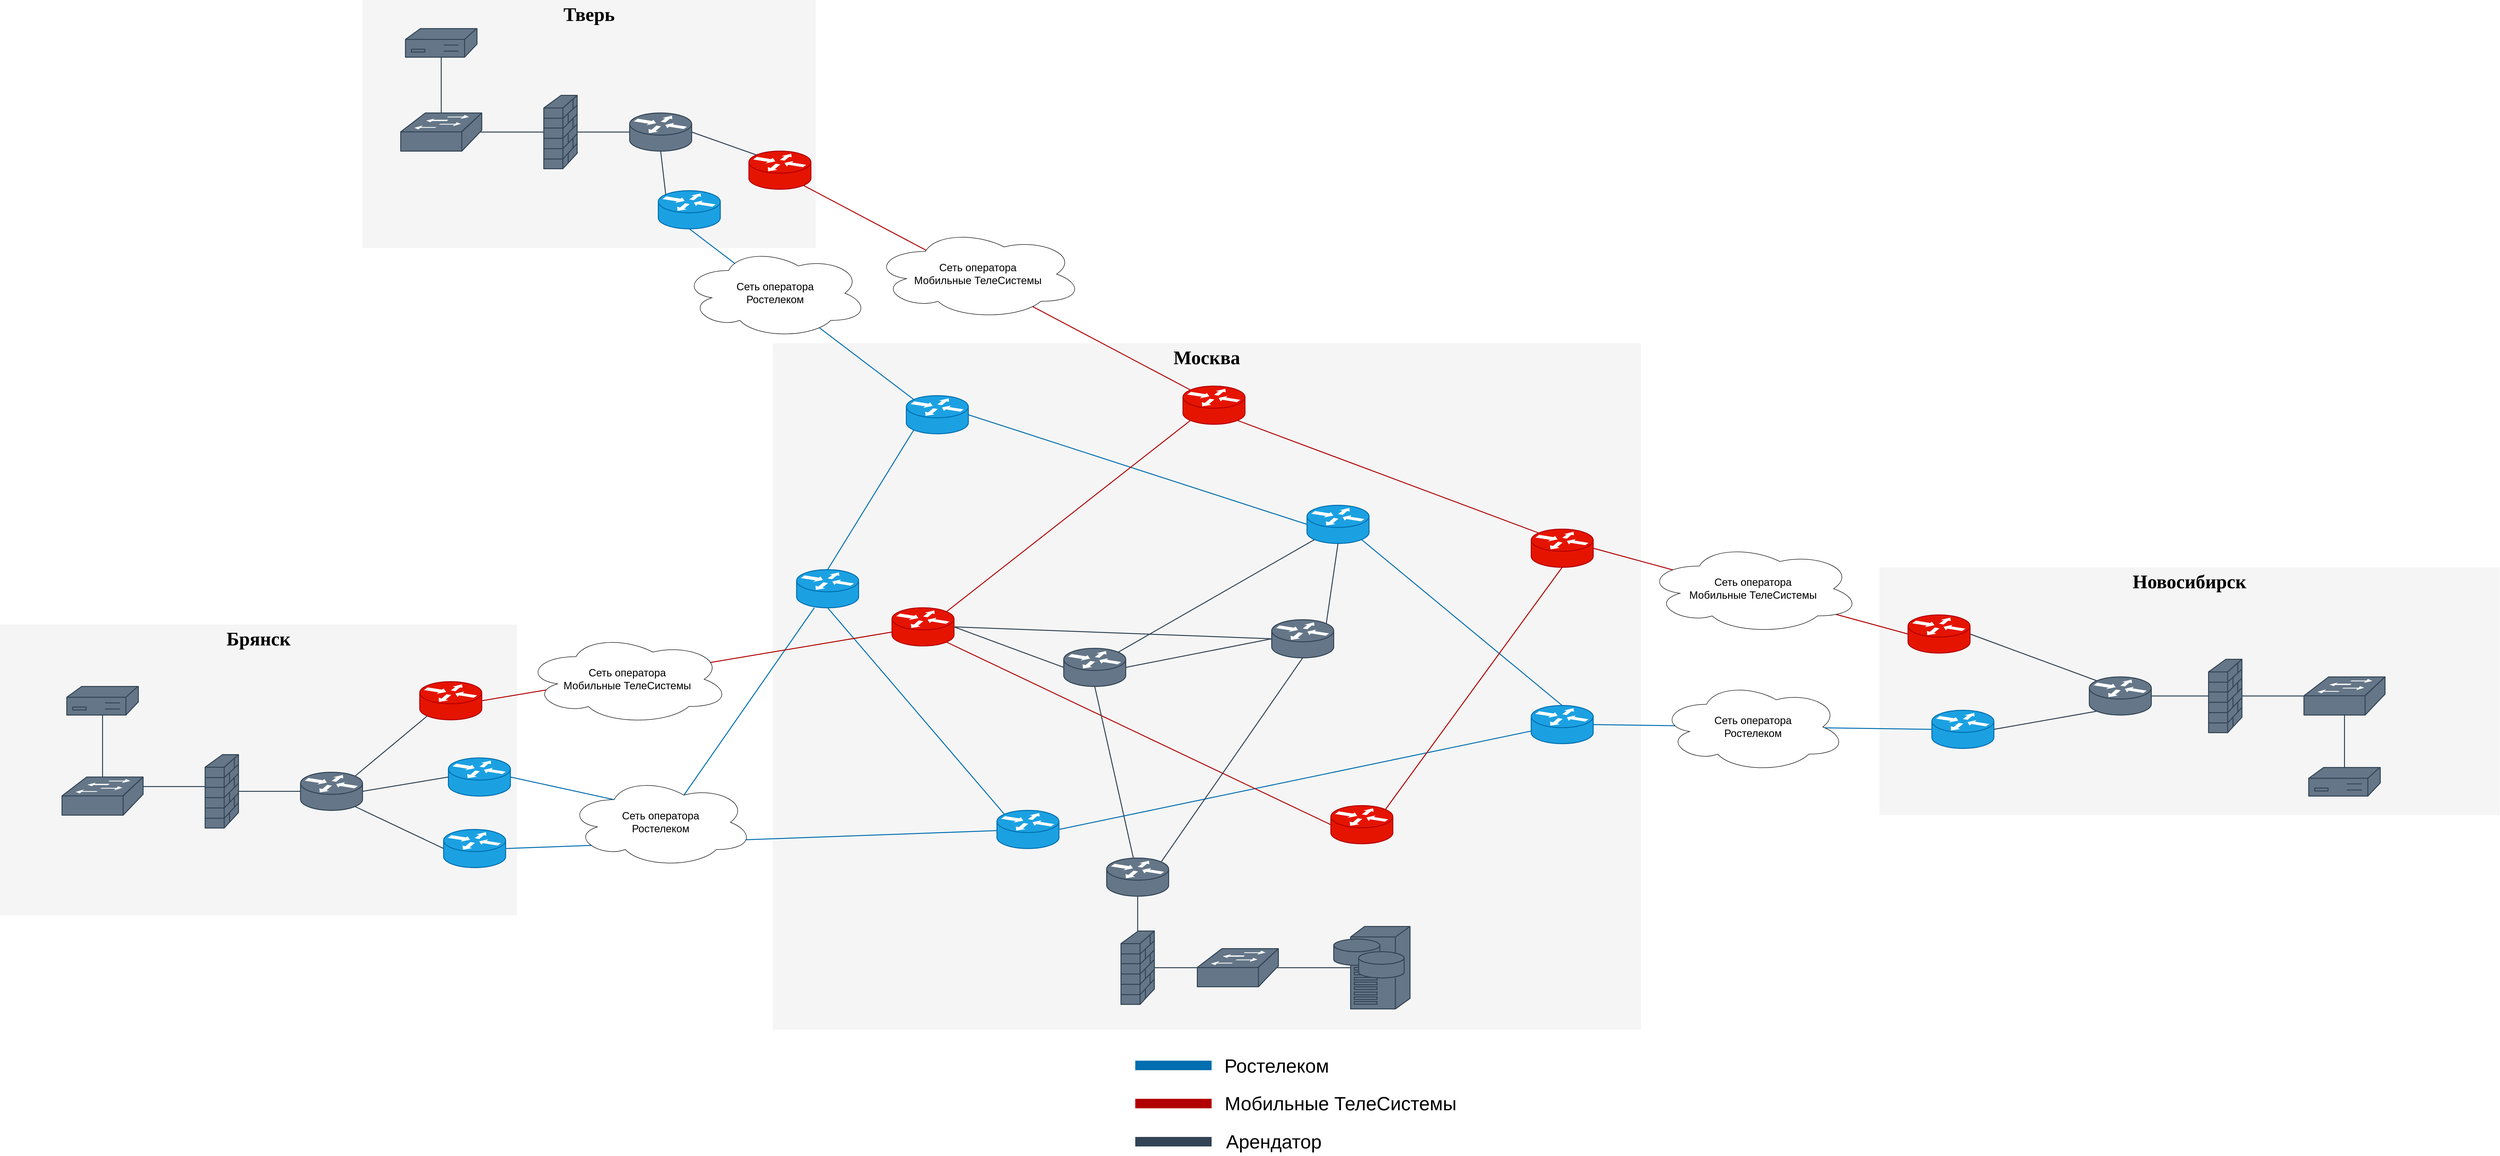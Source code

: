 <mxfile version="22.1.11" type="github">
  <diagram name="Page-1" id="c37626ed-c26b-45fb-9056-f9ebc6bb27b6">
    <mxGraphModel dx="2376" dy="1403" grid="1" gridSize="10" guides="1" tooltips="1" connect="1" arrows="1" fold="1" page="1" pageScale="1" pageWidth="1100" pageHeight="850" background="none" math="0" shadow="0">
      <root>
        <mxCell id="0" />
        <mxCell id="1" parent="0" />
        <mxCell id="1c7a67bf8fd3230f-82" value="&lt;font style=&quot;font-size: 40px;&quot;&gt;Новосибирск&lt;/font&gt;" style="whiteSpace=wrap;html=1;rounded=0;shadow=0;comic=0;strokeWidth=1;fontFamily=Verdana;fontSize=14;fillColor=#f5f5f5;strokeColor=none;fontStyle=1;verticalAlign=top;" parent="1" vertex="1">
          <mxGeometry x="3090" y="580" width="1300" height="520" as="geometry" />
        </mxCell>
        <mxCell id="1c7a67bf8fd3230f-81" value="&lt;font style=&quot;font-size: 40px;&quot;&gt;Тверь&lt;/font&gt;" style="whiteSpace=wrap;html=1;rounded=0;shadow=0;comic=0;strokeWidth=1;fontFamily=Verdana;fontSize=14;fillColor=#f5f5f5;strokeColor=none;fontStyle=1;verticalAlign=top;" parent="1" vertex="1">
          <mxGeometry x="-90" y="-610" width="950" height="520" as="geometry" />
        </mxCell>
        <mxCell id="1c7a67bf8fd3230f-80" value="&lt;font style=&quot;font-size: 40px;&quot;&gt;Брянск&lt;/font&gt;" style="whiteSpace=wrap;html=1;rounded=0;shadow=0;comic=0;strokeWidth=1;fontFamily=Verdana;fontSize=14;fillColor=#f5f5f5;strokeColor=none;fontStyle=1;verticalAlign=top;" parent="1" vertex="1">
          <mxGeometry x="-850" y="700" width="1084" height="610" as="geometry" />
        </mxCell>
        <mxCell id="6GM8IYFVtitLIUlGIT6I-3" value="&lt;font style=&quot;font-size: 40px;&quot;&gt;Москва&lt;/font&gt;" style="whiteSpace=wrap;html=1;rounded=0;shadow=0;comic=0;strokeWidth=1;fontFamily=Verdana;fontSize=14;fillColor=#f5f5f5;strokeColor=none;verticalAlign=top;fontStyle=1" parent="1" vertex="1">
          <mxGeometry x="770" y="110" width="1820" height="1440" as="geometry" />
        </mxCell>
        <mxCell id="6GM8IYFVtitLIUlGIT6I-10" value="" style="shape=mxgraph.cisco.routers.router;sketch=0;html=1;pointerEvents=1;dashed=0;fillColor=#1ba1e2;strokeColor=#006EAF;strokeWidth=2;verticalLabelPosition=bottom;verticalAlign=top;align=center;outlineConnect=0;fontColor=#ffffff;" parent="1" vertex="1">
          <mxGeometry x="1050" y="220" width="130" height="80" as="geometry" />
        </mxCell>
        <mxCell id="6GM8IYFVtitLIUlGIT6I-11" value="" style="shape=mxgraph.cisco.routers.router;sketch=0;html=1;pointerEvents=1;dashed=0;fillColor=#1ba1e2;strokeColor=#006EAF;strokeWidth=2;verticalLabelPosition=bottom;verticalAlign=top;align=center;outlineConnect=0;fontColor=#ffffff;" parent="1" vertex="1">
          <mxGeometry x="1890" y="450" width="130" height="80" as="geometry" />
        </mxCell>
        <mxCell id="6GM8IYFVtitLIUlGIT6I-12" value="" style="shape=mxgraph.cisco.routers.router;sketch=0;html=1;pointerEvents=1;dashed=0;fillColor=#1ba1e2;strokeColor=#006EAF;strokeWidth=2;verticalLabelPosition=bottom;verticalAlign=top;align=center;outlineConnect=0;fontColor=#ffffff;" parent="1" vertex="1">
          <mxGeometry x="1240" y="1090" width="130" height="80" as="geometry" />
        </mxCell>
        <mxCell id="6GM8IYFVtitLIUlGIT6I-13" value="" style="shape=mxgraph.cisco.routers.router;sketch=0;html=1;pointerEvents=1;dashed=0;fillColor=#1ba1e2;strokeColor=#006EAF;strokeWidth=2;verticalLabelPosition=bottom;verticalAlign=top;align=center;outlineConnect=0;fontColor=#ffffff;" parent="1" vertex="1">
          <mxGeometry x="2360" y="870" width="130" height="80" as="geometry" />
        </mxCell>
        <mxCell id="6GM8IYFVtitLIUlGIT6I-14" value="" style="shape=mxgraph.cisco.routers.router;sketch=0;html=1;pointerEvents=1;dashed=0;fillColor=#1ba1e2;strokeColor=#006EAF;strokeWidth=2;verticalLabelPosition=bottom;verticalAlign=top;align=center;outlineConnect=0;fontColor=#ffffff;" parent="1" vertex="1">
          <mxGeometry x="90" y="980" width="130" height="80" as="geometry" />
        </mxCell>
        <mxCell id="6GM8IYFVtitLIUlGIT6I-15" value="" style="shape=mxgraph.cisco.routers.router;sketch=0;html=1;pointerEvents=1;dashed=0;fillColor=#1ba1e2;strokeColor=#006EAF;strokeWidth=2;verticalLabelPosition=bottom;verticalAlign=top;align=center;outlineConnect=0;fontColor=#ffffff;" parent="1" vertex="1">
          <mxGeometry x="80" y="1130" width="130" height="80" as="geometry" />
        </mxCell>
        <mxCell id="6GM8IYFVtitLIUlGIT6I-16" value="" style="shape=mxgraph.cisco.routers.router;sketch=0;html=1;pointerEvents=1;dashed=0;fillColor=#1ba1e2;strokeColor=#006EAF;strokeWidth=2;verticalLabelPosition=bottom;verticalAlign=top;align=center;outlineConnect=0;fontColor=#ffffff;" parent="1" vertex="1">
          <mxGeometry x="530" y="-210" width="130" height="80" as="geometry" />
        </mxCell>
        <mxCell id="6GM8IYFVtitLIUlGIT6I-17" value="" style="shape=mxgraph.cisco.routers.router;sketch=0;html=1;pointerEvents=1;dashed=0;fillColor=#1ba1e2;strokeColor=#006EAF;strokeWidth=2;verticalLabelPosition=bottom;verticalAlign=top;align=center;outlineConnect=0;fontColor=#ffffff;" parent="1" vertex="1">
          <mxGeometry x="3200" y="880" width="130" height="80" as="geometry" />
        </mxCell>
        <mxCell id="1c7a67bf8fd3230f-73" style="edgeStyle=none;html=1;labelBackgroundColor=none;startFill=0;endArrow=none;endFill=0;strokeWidth=2;fontFamily=Verdana;fontSize=12;exitX=0.88;exitY=0.9;exitDx=0;exitDy=0;exitPerimeter=0;entryX=0.5;entryY=0;entryDx=0;entryDy=0;entryPerimeter=0;fillColor=#1ba1e2;strokeColor=#006EAF;" parent="1" source="6GM8IYFVtitLIUlGIT6I-11" target="6GM8IYFVtitLIUlGIT6I-13" edge="1">
          <mxGeometry relative="1" as="geometry">
            <mxPoint x="2039.996" y="630" as="sourcePoint" />
            <mxPoint x="2086.184" y="853" as="targetPoint" />
          </mxGeometry>
        </mxCell>
        <mxCell id="6GM8IYFVtitLIUlGIT6I-19" style="edgeStyle=none;html=1;labelBackgroundColor=none;startFill=0;endArrow=none;endFill=0;strokeWidth=2;fontFamily=Verdana;fontSize=12;entryX=1;entryY=0.5;entryDx=0;entryDy=0;entryPerimeter=0;fillColor=#1ba1e2;strokeColor=#006EAF;" parent="1" source="6GM8IYFVtitLIUlGIT6I-12" target="6GM8IYFVtitLIUlGIT6I-15" edge="1">
          <mxGeometry relative="1" as="geometry">
            <mxPoint x="2495" y="1042.429" as="sourcePoint" />
            <mxPoint x="2010" y="680" as="targetPoint" />
          </mxGeometry>
        </mxCell>
        <mxCell id="6GM8IYFVtitLIUlGIT6I-20" style="edgeStyle=none;html=1;labelBackgroundColor=none;startFill=0;endArrow=none;endFill=0;strokeWidth=2;fontFamily=Verdana;fontSize=12;entryX=1;entryY=0.5;entryDx=0;entryDy=0;entryPerimeter=0;fillColor=#1ba1e2;strokeColor=#006EAF;" parent="1" source="6GM8IYFVtitLIUlGIT6I-13" target="6GM8IYFVtitLIUlGIT6I-12" edge="1">
          <mxGeometry relative="1" as="geometry">
            <mxPoint x="2505" y="1052.429" as="sourcePoint" />
            <mxPoint x="2020" y="690" as="targetPoint" />
          </mxGeometry>
        </mxCell>
        <mxCell id="6GM8IYFVtitLIUlGIT6I-22" style="edgeStyle=none;html=1;labelBackgroundColor=none;startFill=0;endArrow=none;endFill=0;strokeWidth=2;fontFamily=Verdana;fontSize=12;entryX=1;entryY=0.5;entryDx=0;entryDy=0;entryPerimeter=0;exitX=0;exitY=0.5;exitDx=0;exitDy=0;exitPerimeter=0;fillColor=#1ba1e2;strokeColor=#006EAF;" parent="1" source="6GM8IYFVtitLIUlGIT6I-11" target="6GM8IYFVtitLIUlGIT6I-10" edge="1">
          <mxGeometry relative="1" as="geometry">
            <mxPoint x="2525" y="1072.429" as="sourcePoint" />
            <mxPoint x="2040" y="710" as="targetPoint" />
          </mxGeometry>
        </mxCell>
        <mxCell id="6GM8IYFVtitLIUlGIT6I-23" style="edgeStyle=none;html=1;labelBackgroundColor=none;startFill=0;endArrow=none;endFill=0;strokeWidth=2;fontFamily=Verdana;fontSize=12;entryX=1;entryY=0.5;entryDx=0;entryDy=0;entryPerimeter=0;exitX=0;exitY=0.5;exitDx=0;exitDy=0;exitPerimeter=0;fillColor=#1ba1e2;strokeColor=#006EAF;" parent="1" source="6GM8IYFVtitLIUlGIT6I-17" target="6GM8IYFVtitLIUlGIT6I-13" edge="1">
          <mxGeometry relative="1" as="geometry">
            <mxPoint x="2535" y="1082.429" as="sourcePoint" />
            <mxPoint x="2050" y="720" as="targetPoint" />
          </mxGeometry>
        </mxCell>
        <mxCell id="6GM8IYFVtitLIUlGIT6I-24" style="edgeStyle=none;html=1;labelBackgroundColor=none;startFill=0;endArrow=none;endFill=0;strokeWidth=2;fontFamily=Verdana;fontSize=12;entryX=0.5;entryY=1;entryDx=0;entryDy=0;entryPerimeter=0;exitX=0.12;exitY=0.1;exitDx=0;exitDy=0;exitPerimeter=0;fillColor=#1ba1e2;strokeColor=#006EAF;" parent="1" source="6GM8IYFVtitLIUlGIT6I-10" target="6GM8IYFVtitLIUlGIT6I-16" edge="1">
          <mxGeometry relative="1" as="geometry">
            <mxPoint x="2545" y="1092.429" as="sourcePoint" />
            <mxPoint x="2060" y="730" as="targetPoint" />
          </mxGeometry>
        </mxCell>
        <mxCell id="6GM8IYFVtitLIUlGIT6I-25" value="" style="shape=mxgraph.cisco.routers.router;sketch=0;html=1;pointerEvents=1;dashed=0;fillColor=#1ba1e2;strokeColor=#006EAF;strokeWidth=2;verticalLabelPosition=bottom;verticalAlign=top;align=center;outlineConnect=0;fontColor=#ffffff;" parent="1" vertex="1">
          <mxGeometry x="820" y="585" width="130" height="80" as="geometry" />
        </mxCell>
        <mxCell id="6GM8IYFVtitLIUlGIT6I-26" style="edgeStyle=none;html=1;labelBackgroundColor=none;startFill=0;endArrow=none;endFill=0;strokeWidth=2;fontFamily=Verdana;fontSize=12;entryX=0.625;entryY=0.2;entryDx=0;entryDy=0;entryPerimeter=0;fillColor=#1ba1e2;strokeColor=#006EAF;" parent="1" source="6GM8IYFVtitLIUlGIT6I-25" target="6GM8IYFVtitLIUlGIT6I-63" edge="1">
          <mxGeometry relative="1" as="geometry">
            <mxPoint x="1100" y="778" as="sourcePoint" />
            <mxPoint x="450" y="1070" as="targetPoint" />
          </mxGeometry>
        </mxCell>
        <mxCell id="6GM8IYFVtitLIUlGIT6I-27" style="edgeStyle=none;html=1;labelBackgroundColor=none;startFill=0;endArrow=none;endFill=0;strokeWidth=2;fontFamily=Verdana;fontSize=12;exitX=0.12;exitY=0.1;exitDx=0;exitDy=0;exitPerimeter=0;entryX=0.5;entryY=1;entryDx=0;entryDy=0;entryPerimeter=0;fillColor=#1ba1e2;strokeColor=#006EAF;" parent="1" source="6GM8IYFVtitLIUlGIT6I-12" target="6GM8IYFVtitLIUlGIT6I-25" edge="1">
          <mxGeometry relative="1" as="geometry">
            <mxPoint x="1110" y="788" as="sourcePoint" />
            <mxPoint x="630" y="820" as="targetPoint" />
          </mxGeometry>
        </mxCell>
        <mxCell id="6GM8IYFVtitLIUlGIT6I-28" style="edgeStyle=none;html=1;labelBackgroundColor=none;startFill=0;endArrow=none;endFill=0;strokeWidth=2;fontFamily=Verdana;fontSize=12;entryX=0.5;entryY=0;entryDx=0;entryDy=0;entryPerimeter=0;exitX=0.12;exitY=0.9;exitDx=0;exitDy=0;exitPerimeter=0;fillColor=#1ba1e2;strokeColor=#006EAF;" parent="1" source="6GM8IYFVtitLIUlGIT6I-10" target="6GM8IYFVtitLIUlGIT6I-25" edge="1">
          <mxGeometry relative="1" as="geometry">
            <mxPoint x="1120" y="798" as="sourcePoint" />
            <mxPoint x="470" y="1090" as="targetPoint" />
          </mxGeometry>
        </mxCell>
        <mxCell id="6GM8IYFVtitLIUlGIT6I-31" value="" style="shape=mxgraph.cisco.routers.router;sketch=0;html=1;pointerEvents=1;dashed=0;fillColor=#e51400;strokeColor=#B20000;strokeWidth=2;verticalLabelPosition=bottom;verticalAlign=top;align=center;outlineConnect=0;fontColor=#ffffff;" parent="1" vertex="1">
          <mxGeometry x="1940" y="1080" width="130" height="80" as="geometry" />
        </mxCell>
        <mxCell id="6GM8IYFVtitLIUlGIT6I-32" value="" style="shape=mxgraph.cisco.routers.router;sketch=0;html=1;pointerEvents=1;dashed=0;fillColor=#e51400;strokeColor=#B20000;strokeWidth=2;verticalLabelPosition=bottom;verticalAlign=top;align=center;outlineConnect=0;fontColor=#ffffff;" parent="1" vertex="1">
          <mxGeometry x="2360" y="500" width="130" height="80" as="geometry" />
        </mxCell>
        <mxCell id="6GM8IYFVtitLIUlGIT6I-33" value="" style="shape=mxgraph.cisco.routers.router;sketch=0;html=1;pointerEvents=1;dashed=0;fillColor=#e51400;strokeColor=#B20000;strokeWidth=2;verticalLabelPosition=bottom;verticalAlign=top;align=center;outlineConnect=0;fontColor=#ffffff;" parent="1" vertex="1">
          <mxGeometry x="3150" y="680" width="130" height="80" as="geometry" />
        </mxCell>
        <mxCell id="6GM8IYFVtitLIUlGIT6I-34" value="" style="shape=mxgraph.cisco.routers.router;sketch=0;html=1;pointerEvents=1;dashed=0;fillColor=#e51400;strokeColor=#B20000;strokeWidth=2;verticalLabelPosition=bottom;verticalAlign=top;align=center;outlineConnect=0;fontColor=#ffffff;" parent="1" vertex="1">
          <mxGeometry x="1630" y="200" width="130" height="80" as="geometry" />
        </mxCell>
        <mxCell id="6GM8IYFVtitLIUlGIT6I-35" value="" style="shape=mxgraph.cisco.routers.router;sketch=0;html=1;pointerEvents=1;dashed=0;fillColor=#e51400;strokeColor=#B20000;strokeWidth=2;verticalLabelPosition=bottom;verticalAlign=top;align=center;outlineConnect=0;fontColor=#ffffff;" parent="1" vertex="1">
          <mxGeometry x="720" y="-293" width="130" height="80" as="geometry" />
        </mxCell>
        <mxCell id="6GM8IYFVtitLIUlGIT6I-36" value="" style="shape=mxgraph.cisco.routers.router;sketch=0;html=1;pointerEvents=1;dashed=0;fillColor=#e51400;strokeColor=#B20000;strokeWidth=2;verticalLabelPosition=bottom;verticalAlign=top;align=center;outlineConnect=0;fontColor=#ffffff;" parent="1" vertex="1">
          <mxGeometry x="1020" y="665" width="130" height="80" as="geometry" />
        </mxCell>
        <mxCell id="6GM8IYFVtitLIUlGIT6I-37" value="" style="shape=mxgraph.cisco.routers.router;sketch=0;html=1;pointerEvents=1;dashed=0;fillColor=#e51400;strokeColor=#B20000;strokeWidth=2;verticalLabelPosition=bottom;verticalAlign=top;align=center;outlineConnect=0;fontColor=#ffffff;" parent="1" vertex="1">
          <mxGeometry x="30" y="820" width="130" height="80" as="geometry" />
        </mxCell>
        <mxCell id="6GM8IYFVtitLIUlGIT6I-38" style="edgeStyle=none;html=1;labelBackgroundColor=none;startFill=0;endArrow=none;endFill=0;strokeWidth=2;fontFamily=Verdana;fontSize=12;entryX=1;entryY=0.5;entryDx=0;entryDy=0;entryPerimeter=0;fillColor=#e51400;strokeColor=#B20000;" parent="1" source="6GM8IYFVtitLIUlGIT6I-36" target="6GM8IYFVtitLIUlGIT6I-37" edge="1">
          <mxGeometry relative="1" as="geometry">
            <mxPoint x="1216" y="742" as="sourcePoint" />
            <mxPoint x="450" y="1070" as="targetPoint" />
          </mxGeometry>
        </mxCell>
        <mxCell id="6GM8IYFVtitLIUlGIT6I-39" style="edgeStyle=none;html=1;labelBackgroundColor=none;startFill=0;endArrow=none;endFill=0;strokeWidth=2;fontFamily=Verdana;fontSize=12;entryX=0.88;entryY=0.9;entryDx=0;entryDy=0;entryPerimeter=0;exitX=0;exitY=0.5;exitDx=0;exitDy=0;exitPerimeter=0;fillColor=#e51400;strokeColor=#B20000;" parent="1" source="6GM8IYFVtitLIUlGIT6I-31" target="6GM8IYFVtitLIUlGIT6I-36" edge="1">
          <mxGeometry relative="1" as="geometry">
            <mxPoint x="1226" y="752" as="sourcePoint" />
            <mxPoint x="460" y="1080" as="targetPoint" />
          </mxGeometry>
        </mxCell>
        <mxCell id="6GM8IYFVtitLIUlGIT6I-40" style="edgeStyle=none;html=1;labelBackgroundColor=none;startFill=0;endArrow=none;endFill=0;strokeWidth=2;fontFamily=Verdana;fontSize=12;entryX=0.88;entryY=0.1;entryDx=0;entryDy=0;entryPerimeter=0;exitX=0.12;exitY=0.9;exitDx=0;exitDy=0;exitPerimeter=0;fillColor=#e51400;strokeColor=#B20000;" parent="1" source="6GM8IYFVtitLIUlGIT6I-34" target="6GM8IYFVtitLIUlGIT6I-36" edge="1">
          <mxGeometry relative="1" as="geometry">
            <mxPoint x="1236" y="762" as="sourcePoint" />
            <mxPoint x="470" y="1090" as="targetPoint" />
          </mxGeometry>
        </mxCell>
        <mxCell id="6GM8IYFVtitLIUlGIT6I-41" style="edgeStyle=none;html=1;labelBackgroundColor=none;startFill=0;endArrow=none;endFill=0;strokeWidth=2;fontFamily=Verdana;fontSize=12;entryX=0.88;entryY=0.9;entryDx=0;entryDy=0;entryPerimeter=0;exitX=0.12;exitY=0.1;exitDx=0;exitDy=0;exitPerimeter=0;fillColor=#e51400;strokeColor=#B20000;" parent="1" source="6GM8IYFVtitLIUlGIT6I-32" target="6GM8IYFVtitLIUlGIT6I-34" edge="1">
          <mxGeometry relative="1" as="geometry">
            <mxPoint x="1246" y="772" as="sourcePoint" />
            <mxPoint x="480" y="1100" as="targetPoint" />
          </mxGeometry>
        </mxCell>
        <mxCell id="6GM8IYFVtitLIUlGIT6I-42" style="edgeStyle=none;html=1;labelBackgroundColor=none;startFill=0;endArrow=none;endFill=0;strokeWidth=2;fontFamily=Verdana;fontSize=12;entryX=0.88;entryY=0.1;entryDx=0;entryDy=0;entryPerimeter=0;exitX=0.5;exitY=1;exitDx=0;exitDy=0;exitPerimeter=0;fillColor=#e51400;strokeColor=#B20000;" parent="1" source="6GM8IYFVtitLIUlGIT6I-32" target="6GM8IYFVtitLIUlGIT6I-31" edge="1">
          <mxGeometry relative="1" as="geometry">
            <mxPoint x="1256" y="782" as="sourcePoint" />
            <mxPoint x="490" y="1110" as="targetPoint" />
          </mxGeometry>
        </mxCell>
        <mxCell id="6GM8IYFVtitLIUlGIT6I-43" style="edgeStyle=none;html=1;labelBackgroundColor=none;startFill=0;endArrow=none;endFill=0;strokeWidth=2;fontFamily=Verdana;fontSize=12;exitX=0;exitY=0.5;exitDx=0;exitDy=0;exitPerimeter=0;fillColor=#e51400;strokeColor=#B20000;entryX=1;entryY=0.5;entryDx=0;entryDy=0;entryPerimeter=0;" parent="1" source="6GM8IYFVtitLIUlGIT6I-33" target="6GM8IYFVtitLIUlGIT6I-32" edge="1">
          <mxGeometry relative="1" as="geometry">
            <mxPoint x="1835" y="420" as="sourcePoint" />
            <mxPoint x="1694" y="728" as="targetPoint" />
          </mxGeometry>
        </mxCell>
        <mxCell id="6GM8IYFVtitLIUlGIT6I-44" style="edgeStyle=none;html=1;labelBackgroundColor=none;startFill=0;endArrow=none;endFill=0;strokeWidth=2;fontFamily=Verdana;fontSize=12;entryX=0.12;entryY=0.1;entryDx=0;entryDy=0;entryPerimeter=0;exitX=0.88;exitY=0.9;exitDx=0;exitDy=0;exitPerimeter=0;fillColor=#e51400;strokeColor=#B20000;" parent="1" source="6GM8IYFVtitLIUlGIT6I-35" target="6GM8IYFVtitLIUlGIT6I-34" edge="1">
          <mxGeometry relative="1" as="geometry">
            <mxPoint x="1845" y="430" as="sourcePoint" />
            <mxPoint x="1704" y="738" as="targetPoint" />
          </mxGeometry>
        </mxCell>
        <mxCell id="6GM8IYFVtitLIUlGIT6I-50" value="&lt;font style=&quot;font-size: 40px;&quot;&gt;Ростелеком&lt;/font&gt;" style="text;html=1;align=center;verticalAlign=middle;resizable=0;points=[];autosize=1;strokeColor=none;fillColor=none;" parent="1" vertex="1">
          <mxGeometry x="1706" y="1595" width="240" height="60" as="geometry" />
        </mxCell>
        <mxCell id="6GM8IYFVtitLIUlGIT6I-51" value="&lt;font style=&quot;font-size: 40px;&quot;&gt;Мобильные ТелеСистемы&lt;/font&gt;" style="text;html=1;align=center;verticalAlign=middle;resizable=0;points=[];autosize=1;strokeColor=none;fillColor=none;" parent="1" vertex="1">
          <mxGeometry x="1705" y="1674" width="510" height="60" as="geometry" />
        </mxCell>
        <mxCell id="6GM8IYFVtitLIUlGIT6I-52" style="edgeStyle=none;html=1;labelBackgroundColor=none;startFill=0;endArrow=none;endFill=0;strokeWidth=20;fontFamily=Verdana;fontSize=12;fillColor=#1ba1e2;strokeColor=#006EAF;" parent="1" edge="1">
          <mxGeometry relative="1" as="geometry">
            <mxPoint x="1690" y="1625" as="sourcePoint" />
            <mxPoint x="1530" y="1625" as="targetPoint" />
          </mxGeometry>
        </mxCell>
        <mxCell id="6GM8IYFVtitLIUlGIT6I-53" style="edgeStyle=none;html=1;labelBackgroundColor=none;startFill=0;endArrow=none;endFill=0;strokeWidth=20;fontFamily=Verdana;fontSize=12;fillColor=#e51400;strokeColor=#B20000;" parent="1" edge="1">
          <mxGeometry relative="1" as="geometry">
            <mxPoint x="1690" y="1705" as="sourcePoint" />
            <mxPoint x="1530" y="1705" as="targetPoint" />
          </mxGeometry>
        </mxCell>
        <mxCell id="6GM8IYFVtitLIUlGIT6I-54" value="" style="shape=mxgraph.cisco.routers.router;sketch=0;html=1;pointerEvents=1;dashed=0;fillColor=#647687;strokeWidth=2;verticalLabelPosition=bottom;verticalAlign=top;align=center;outlineConnect=0;strokeColor=#314354;fontColor=#ffffff;" parent="1" vertex="1">
          <mxGeometry x="-220" y="1010" width="130" height="80" as="geometry" />
        </mxCell>
        <mxCell id="6GM8IYFVtitLIUlGIT6I-55" style="edgeStyle=none;html=1;labelBackgroundColor=none;startFill=0;endArrow=none;endFill=0;strokeWidth=20;fontFamily=Verdana;fontSize=12;fillColor=#647687;strokeColor=#314354;" parent="1" edge="1">
          <mxGeometry relative="1" as="geometry">
            <mxPoint x="1690" y="1785" as="sourcePoint" />
            <mxPoint x="1530" y="1785" as="targetPoint" />
          </mxGeometry>
        </mxCell>
        <mxCell id="6GM8IYFVtitLIUlGIT6I-56" value="&lt;font style=&quot;font-size: 40px;&quot;&gt;Арендатор&lt;/font&gt;" style="text;html=1;align=center;verticalAlign=middle;resizable=0;points=[];autosize=1;strokeColor=none;fillColor=none;" parent="1" vertex="1">
          <mxGeometry x="1710" y="1754" width="220" height="60" as="geometry" />
        </mxCell>
        <mxCell id="6GM8IYFVtitLIUlGIT6I-57" value="" style="shape=mxgraph.cisco.routers.router;sketch=0;html=1;pointerEvents=1;dashed=0;fillColor=#647687;strokeWidth=2;verticalLabelPosition=bottom;verticalAlign=top;align=center;outlineConnect=0;strokeColor=#314354;fontColor=#ffffff;" parent="1" vertex="1">
          <mxGeometry x="1816" y="690" width="130" height="80" as="geometry" />
        </mxCell>
        <mxCell id="6GM8IYFVtitLIUlGIT6I-58" value="" style="shape=mxgraph.cisco.routers.router;sketch=0;html=1;pointerEvents=1;dashed=0;fillColor=#647687;strokeWidth=2;verticalLabelPosition=bottom;verticalAlign=top;align=center;outlineConnect=0;strokeColor=#314354;fontColor=#ffffff;" parent="1" vertex="1">
          <mxGeometry x="470" y="-373" width="130" height="80" as="geometry" />
        </mxCell>
        <mxCell id="6GM8IYFVtitLIUlGIT6I-59" value="" style="shape=mxgraph.cisco.routers.router;sketch=0;html=1;pointerEvents=1;dashed=0;fillColor=#647687;strokeWidth=2;verticalLabelPosition=bottom;verticalAlign=top;align=center;outlineConnect=0;strokeColor=#314354;fontColor=#ffffff;" parent="1" vertex="1">
          <mxGeometry x="3530" y="810" width="130" height="80" as="geometry" />
        </mxCell>
        <mxCell id="6GM8IYFVtitLIUlGIT6I-60" value="" style="shape=mxgraph.cisco.routers.router;sketch=0;html=1;pointerEvents=1;dashed=0;fillColor=#647687;strokeWidth=2;verticalLabelPosition=bottom;verticalAlign=top;align=center;outlineConnect=0;strokeColor=#314354;fontColor=#ffffff;" parent="1" vertex="1">
          <mxGeometry x="1380" y="750" width="130" height="80" as="geometry" />
        </mxCell>
        <mxCell id="6GM8IYFVtitLIUlGIT6I-63" value="&lt;font style=&quot;font-size: 22px;&quot;&gt;Сеть оператора&lt;br&gt;Ростелеком&lt;br&gt;&lt;/font&gt;" style="ellipse;shape=cloud;whiteSpace=wrap;html=1;" parent="1" vertex="1">
          <mxGeometry x="340" y="1020" width="390" height="190" as="geometry" />
        </mxCell>
        <mxCell id="6GM8IYFVtitLIUlGIT6I-65" value="&lt;font style=&quot;font-size: 22px;&quot;&gt;Сеть оператора&lt;br&gt;Мобильные ТелеСистемы&lt;br&gt;&lt;/font&gt;" style="ellipse;shape=cloud;whiteSpace=wrap;html=1;" parent="1" vertex="1">
          <mxGeometry x="250" y="720" width="430" height="190" as="geometry" />
        </mxCell>
        <mxCell id="6GM8IYFVtitLIUlGIT6I-67" value="&lt;font style=&quot;font-size: 22px;&quot;&gt;Сеть оператора&lt;br&gt;Ростелеком&lt;br&gt;&lt;/font&gt;" style="ellipse;shape=cloud;whiteSpace=wrap;html=1;" parent="1" vertex="1">
          <mxGeometry x="2630" y="820" width="390" height="190" as="geometry" />
        </mxCell>
        <mxCell id="6GM8IYFVtitLIUlGIT6I-68" value="&lt;font style=&quot;font-size: 22px;&quot;&gt;Сеть оператора&lt;br&gt;Мобильные ТелеСистемы&lt;br&gt;&lt;/font&gt;" style="ellipse;shape=cloud;whiteSpace=wrap;html=1;" parent="1" vertex="1">
          <mxGeometry x="2600" y="530" width="450" height="190" as="geometry" />
        </mxCell>
        <mxCell id="6GM8IYFVtitLIUlGIT6I-69" value="&lt;font style=&quot;font-size: 22px;&quot;&gt;Сеть оператора&lt;br&gt;Ростелеком&lt;br&gt;&lt;/font&gt;" style="ellipse;shape=cloud;whiteSpace=wrap;html=1;" parent="1" vertex="1">
          <mxGeometry x="580" y="-90" width="390" height="190" as="geometry" />
        </mxCell>
        <mxCell id="6GM8IYFVtitLIUlGIT6I-70" value="&lt;font style=&quot;font-size: 22px;&quot;&gt;Сеть оператора&lt;br&gt;Мобильные ТелеСистемы&lt;br&gt;&lt;/font&gt;" style="ellipse;shape=cloud;whiteSpace=wrap;html=1;" parent="1" vertex="1">
          <mxGeometry x="980" y="-130" width="440" height="190" as="geometry" />
        </mxCell>
        <mxCell id="6GM8IYFVtitLIUlGIT6I-71" style="edgeStyle=none;html=1;labelBackgroundColor=none;startFill=0;endArrow=none;endFill=0;strokeWidth=2;fontFamily=Verdana;fontSize=12;entryX=1;entryY=0.5;entryDx=0;entryDy=0;entryPerimeter=0;fillColor=#647687;strokeColor=#314354;exitX=0.12;exitY=0.1;exitDx=0;exitDy=0;exitPerimeter=0;" parent="1" source="6GM8IYFVtitLIUlGIT6I-59" target="6GM8IYFVtitLIUlGIT6I-33" edge="1">
          <mxGeometry relative="1" as="geometry">
            <mxPoint x="3360" y="1360" as="sourcePoint" />
            <mxPoint x="2160" y="1506" as="targetPoint" />
          </mxGeometry>
        </mxCell>
        <mxCell id="6GM8IYFVtitLIUlGIT6I-72" style="edgeStyle=none;html=1;labelBackgroundColor=none;startFill=0;endArrow=none;endFill=0;strokeWidth=2;fontFamily=Verdana;fontSize=12;entryX=1;entryY=0.5;entryDx=0;entryDy=0;entryPerimeter=0;fillColor=#647687;strokeColor=#314354;exitX=0.12;exitY=0.9;exitDx=0;exitDy=0;exitPerimeter=0;" parent="1" source="6GM8IYFVtitLIUlGIT6I-59" target="6GM8IYFVtitLIUlGIT6I-17" edge="1">
          <mxGeometry relative="1" as="geometry">
            <mxPoint x="3370" y="1370" as="sourcePoint" />
            <mxPoint x="2170" y="1516" as="targetPoint" />
          </mxGeometry>
        </mxCell>
        <mxCell id="6GM8IYFVtitLIUlGIT6I-73" style="edgeStyle=none;html=1;labelBackgroundColor=none;startFill=0;endArrow=none;endFill=0;strokeWidth=2;fontFamily=Verdana;fontSize=12;entryX=0.88;entryY=0.9;entryDx=0;entryDy=0;entryPerimeter=0;fillColor=#647687;strokeColor=#314354;exitX=0;exitY=0.5;exitDx=0;exitDy=0;exitPerimeter=0;" parent="1" source="6GM8IYFVtitLIUlGIT6I-15" target="6GM8IYFVtitLIUlGIT6I-54" edge="1">
          <mxGeometry relative="1" as="geometry">
            <mxPoint x="230" y="1380" as="sourcePoint" />
            <mxPoint x="2180" y="1526" as="targetPoint" />
          </mxGeometry>
        </mxCell>
        <mxCell id="6GM8IYFVtitLIUlGIT6I-74" style="edgeStyle=none;html=1;labelBackgroundColor=none;startFill=0;endArrow=none;endFill=0;strokeWidth=2;fontFamily=Verdana;fontSize=12;entryX=0.88;entryY=0.1;entryDx=0;entryDy=0;entryPerimeter=0;fillColor=#647687;strokeColor=#314354;exitX=0.12;exitY=0.9;exitDx=0;exitDy=0;exitPerimeter=0;" parent="1" source="6GM8IYFVtitLIUlGIT6I-37" target="6GM8IYFVtitLIUlGIT6I-54" edge="1">
          <mxGeometry relative="1" as="geometry">
            <mxPoint x="90" y="1180" as="sourcePoint" />
            <mxPoint x="-96" y="1092" as="targetPoint" />
          </mxGeometry>
        </mxCell>
        <mxCell id="6GM8IYFVtitLIUlGIT6I-76" style="edgeStyle=none;html=1;labelBackgroundColor=none;startFill=0;endArrow=none;endFill=0;strokeWidth=2;fontFamily=Verdana;fontSize=12;entryX=0.5;entryY=1;entryDx=0;entryDy=0;entryPerimeter=0;fillColor=#647687;strokeColor=#314354;exitX=0.12;exitY=0.1;exitDx=0;exitDy=0;exitPerimeter=0;" parent="1" source="6GM8IYFVtitLIUlGIT6I-16" target="6GM8IYFVtitLIUlGIT6I-58" edge="1">
          <mxGeometry relative="1" as="geometry">
            <mxPoint x="538" y="110" as="sourcePoint" />
            <mxPoint x="352" y="22" as="targetPoint" />
          </mxGeometry>
        </mxCell>
        <mxCell id="6GM8IYFVtitLIUlGIT6I-78" style="edgeStyle=none;html=1;labelBackgroundColor=none;startFill=0;endArrow=none;endFill=0;strokeWidth=2;fontFamily=Verdana;fontSize=12;fillColor=#647687;strokeColor=#314354;exitX=0.12;exitY=0.1;exitDx=0;exitDy=0;exitPerimeter=0;entryX=1;entryY=0.5;entryDx=0;entryDy=0;entryPerimeter=0;" parent="1" source="6GM8IYFVtitLIUlGIT6I-35" target="6GM8IYFVtitLIUlGIT6I-58" edge="1">
          <mxGeometry relative="1" as="geometry">
            <mxPoint x="540" y="-200" as="sourcePoint" />
            <mxPoint x="355" y="-370" as="targetPoint" />
          </mxGeometry>
        </mxCell>
        <mxCell id="6GM8IYFVtitLIUlGIT6I-83" value="" style="shape=mxgraph.cisco.controllers_and_modules.3174_(desktop)_cluster_controller;sketch=0;html=1;pointerEvents=1;dashed=0;fillColor=#647687;strokeColor=#314354;strokeWidth=2;verticalLabelPosition=bottom;verticalAlign=top;align=center;outlineConnect=0;fontColor=#ffffff;" parent="1" vertex="1">
          <mxGeometry x="-710" y="830" width="150" height="60" as="geometry" />
        </mxCell>
        <mxCell id="6GM8IYFVtitLIUlGIT6I-85" value="" style="shape=mxgraph.cisco.security.firewall;sketch=0;html=1;pointerEvents=1;dashed=0;fillColor=#647687;strokeColor=#314354;strokeWidth=2;verticalLabelPosition=bottom;verticalAlign=top;align=center;outlineConnect=0;fontColor=#ffffff;" parent="1" vertex="1">
          <mxGeometry x="-420" y="973" width="70" height="154" as="geometry" />
        </mxCell>
        <mxCell id="6GM8IYFVtitLIUlGIT6I-86" value="" style="shape=mxgraph.cisco.switches.workgroup_switch;sketch=0;html=1;pointerEvents=1;dashed=0;fillColor=#647687;strokeColor=#314354;strokeWidth=2;verticalLabelPosition=bottom;verticalAlign=top;align=center;outlineConnect=0;fontColor=#ffffff;" parent="1" vertex="1">
          <mxGeometry x="-720" y="1020" width="170" height="80" as="geometry" />
        </mxCell>
        <mxCell id="6GM8IYFVtitLIUlGIT6I-87" style="edgeStyle=none;html=1;labelBackgroundColor=none;startFill=0;endArrow=none;endFill=0;strokeWidth=2;fontFamily=Verdana;fontSize=12;entryX=1;entryY=0.5;entryDx=0;entryDy=0;entryPerimeter=0;fillColor=#647687;strokeColor=#314354;exitX=0;exitY=0.5;exitDx=0;exitDy=0;exitPerimeter=0;" parent="1" source="6GM8IYFVtitLIUlGIT6I-57" target="6GM8IYFVtitLIUlGIT6I-60" edge="1">
          <mxGeometry relative="1" as="geometry">
            <mxPoint x="3556" y="828" as="sourcePoint" />
            <mxPoint x="3290" y="730" as="targetPoint" />
          </mxGeometry>
        </mxCell>
        <mxCell id="6GM8IYFVtitLIUlGIT6I-92" value="" style="shape=mxgraph.cisco.routers.router;sketch=0;html=1;pointerEvents=1;dashed=0;fillColor=#647687;strokeWidth=2;verticalLabelPosition=bottom;verticalAlign=top;align=center;outlineConnect=0;strokeColor=#314354;fontColor=#ffffff;" parent="1" vertex="1">
          <mxGeometry x="1470" y="1190" width="130" height="80" as="geometry" />
        </mxCell>
        <mxCell id="6GM8IYFVtitLIUlGIT6I-93" style="edgeStyle=none;html=1;labelBackgroundColor=none;startFill=0;endArrow=none;endFill=0;strokeWidth=2;fontFamily=Verdana;fontSize=12;entryX=1;entryY=0.5;entryDx=0;entryDy=0;entryPerimeter=0;fillColor=#1ba1e2;strokeColor=#006EAF;exitX=0.25;exitY=0.25;exitDx=0;exitDy=0;exitPerimeter=0;" parent="1" source="6GM8IYFVtitLIUlGIT6I-63" target="6GM8IYFVtitLIUlGIT6I-14" edge="1">
          <mxGeometry relative="1" as="geometry">
            <mxPoint x="970" y="1106" as="sourcePoint" />
            <mxPoint x="220" y="1180" as="targetPoint" />
          </mxGeometry>
        </mxCell>
        <mxCell id="6GM8IYFVtitLIUlGIT6I-94" style="edgeStyle=none;html=1;labelBackgroundColor=none;startFill=0;endArrow=none;endFill=0;strokeWidth=2;fontFamily=Verdana;fontSize=12;entryX=1;entryY=0.5;entryDx=0;entryDy=0;entryPerimeter=0;fillColor=#647687;strokeColor=#314354;exitX=0;exitY=0.5;exitDx=0;exitDy=0;exitPerimeter=0;" parent="1" source="6GM8IYFVtitLIUlGIT6I-14" target="6GM8IYFVtitLIUlGIT6I-54" edge="1">
          <mxGeometry relative="1" as="geometry">
            <mxPoint x="90" y="1180" as="sourcePoint" />
            <mxPoint x="-96" y="1092" as="targetPoint" />
          </mxGeometry>
        </mxCell>
        <mxCell id="6GM8IYFVtitLIUlGIT6I-95" style="edgeStyle=none;html=1;labelBackgroundColor=none;startFill=0;endArrow=none;endFill=0;strokeWidth=2;fontFamily=Verdana;fontSize=12;entryX=1;entryY=0.5;entryDx=0;entryDy=0;entryPerimeter=0;fillColor=#647687;strokeColor=#314354;exitX=0;exitY=0.5;exitDx=0;exitDy=0;exitPerimeter=0;" parent="1" source="6GM8IYFVtitLIUlGIT6I-54" target="6GM8IYFVtitLIUlGIT6I-85" edge="1">
          <mxGeometry relative="1" as="geometry">
            <mxPoint x="100" y="1190" as="sourcePoint" />
            <mxPoint x="-86" y="1102" as="targetPoint" />
          </mxGeometry>
        </mxCell>
        <mxCell id="6GM8IYFVtitLIUlGIT6I-96" style="edgeStyle=none;html=1;labelBackgroundColor=none;startFill=0;endArrow=none;endFill=0;strokeWidth=2;fontFamily=Verdana;fontSize=12;entryX=1;entryY=0.5;entryDx=0;entryDy=0;entryPerimeter=0;fillColor=#647687;strokeColor=#314354;exitX=0;exitY=0.5;exitDx=0;exitDy=0;exitPerimeter=0;" parent="1" edge="1">
          <mxGeometry relative="1" as="geometry">
            <mxPoint x="-420" y="1040" as="sourcePoint" />
            <mxPoint x="-550" y="1040" as="targetPoint" />
          </mxGeometry>
        </mxCell>
        <mxCell id="6GM8IYFVtitLIUlGIT6I-97" style="edgeStyle=none;html=1;labelBackgroundColor=none;startFill=0;endArrow=none;endFill=0;strokeWidth=2;fontFamily=Verdana;fontSize=12;entryX=0.5;entryY=1;entryDx=0;entryDy=0;entryPerimeter=0;fillColor=#647687;strokeColor=#314354;exitX=0.5;exitY=0;exitDx=0;exitDy=0;exitPerimeter=0;" parent="1" source="6GM8IYFVtitLIUlGIT6I-86" target="6GM8IYFVtitLIUlGIT6I-83" edge="1">
          <mxGeometry relative="1" as="geometry">
            <mxPoint x="-200" y="1070" as="sourcePoint" />
            <mxPoint x="-330" y="1070" as="targetPoint" />
          </mxGeometry>
        </mxCell>
        <mxCell id="6GM8IYFVtitLIUlGIT6I-100" value="" style="shape=mxgraph.cisco.controllers_and_modules.3174_(desktop)_cluster_controller;sketch=0;html=1;pointerEvents=1;dashed=0;fillColor=#647687;strokeColor=#314354;strokeWidth=2;verticalLabelPosition=bottom;verticalAlign=top;align=center;outlineConnect=0;fontColor=#ffffff;" parent="1" vertex="1">
          <mxGeometry y="-550" width="150" height="60" as="geometry" />
        </mxCell>
        <mxCell id="6GM8IYFVtitLIUlGIT6I-101" value="" style="shape=mxgraph.cisco.security.firewall;sketch=0;html=1;pointerEvents=1;dashed=0;fillColor=#647687;strokeColor=#314354;strokeWidth=2;verticalLabelPosition=bottom;verticalAlign=top;align=center;outlineConnect=0;fontColor=#ffffff;" parent="1" vertex="1">
          <mxGeometry x="290" y="-410" width="70" height="154" as="geometry" />
        </mxCell>
        <mxCell id="6GM8IYFVtitLIUlGIT6I-102" value="" style="shape=mxgraph.cisco.switches.workgroup_switch;sketch=0;html=1;pointerEvents=1;dashed=0;fillColor=#647687;strokeColor=#314354;strokeWidth=2;verticalLabelPosition=bottom;verticalAlign=top;align=center;outlineConnect=0;fontColor=#ffffff;" parent="1" vertex="1">
          <mxGeometry x="-10" y="-373" width="170" height="80" as="geometry" />
        </mxCell>
        <mxCell id="6GM8IYFVtitLIUlGIT6I-103" style="edgeStyle=none;html=1;labelBackgroundColor=none;startFill=0;endArrow=none;endFill=0;strokeWidth=2;fontFamily=Verdana;fontSize=12;fillColor=#647687;strokeColor=#314354;exitX=0;exitY=0.5;exitDx=0;exitDy=0;exitPerimeter=0;entryX=0.98;entryY=0.5;entryDx=0;entryDy=0;entryPerimeter=0;" parent="1" source="6GM8IYFVtitLIUlGIT6I-101" target="6GM8IYFVtitLIUlGIT6I-102" edge="1">
          <mxGeometry relative="1" as="geometry">
            <mxPoint x="300" y="-378.5" as="sourcePoint" />
            <mxPoint x="240" y="-50" as="targetPoint" />
          </mxGeometry>
        </mxCell>
        <mxCell id="6GM8IYFVtitLIUlGIT6I-104" style="edgeStyle=none;html=1;labelBackgroundColor=none;startFill=0;endArrow=none;endFill=0;strokeWidth=2;fontFamily=Verdana;fontSize=12;entryX=0.5;entryY=1;entryDx=0;entryDy=0;entryPerimeter=0;fillColor=#647687;strokeColor=#314354;exitX=0.5;exitY=0;exitDx=0;exitDy=0;exitPerimeter=0;" parent="1" source="6GM8IYFVtitLIUlGIT6I-102" target="6GM8IYFVtitLIUlGIT6I-100" edge="1">
          <mxGeometry relative="1" as="geometry">
            <mxPoint x="520" y="-348.5" as="sourcePoint" />
            <mxPoint x="390" y="-348.5" as="targetPoint" />
          </mxGeometry>
        </mxCell>
        <mxCell id="6GM8IYFVtitLIUlGIT6I-105" style="edgeStyle=none;html=1;labelBackgroundColor=none;startFill=0;endArrow=none;endFill=0;strokeWidth=2;fontFamily=Verdana;fontSize=12;fillColor=#647687;strokeColor=#314354;exitX=1;exitY=0.5;exitDx=0;exitDy=0;exitPerimeter=0;entryX=0;entryY=0.5;entryDx=0;entryDy=0;entryPerimeter=0;" parent="1" source="6GM8IYFVtitLIUlGIT6I-101" target="6GM8IYFVtitLIUlGIT6I-58" edge="1">
          <mxGeometry relative="1" as="geometry">
            <mxPoint x="290" y="-373" as="sourcePoint" />
            <mxPoint x="177" y="-370" as="targetPoint" />
          </mxGeometry>
        </mxCell>
        <mxCell id="6GM8IYFVtitLIUlGIT6I-106" value="" style="shape=mxgraph.cisco.security.firewall;sketch=0;html=1;pointerEvents=1;dashed=0;fillColor=#647687;strokeColor=#314354;strokeWidth=2;verticalLabelPosition=bottom;verticalAlign=top;align=center;outlineConnect=0;fontColor=#ffffff;" parent="1" vertex="1">
          <mxGeometry x="3780" y="773" width="70" height="154" as="geometry" />
        </mxCell>
        <mxCell id="6GM8IYFVtitLIUlGIT6I-107" value="" style="shape=mxgraph.cisco.switches.workgroup_switch;sketch=0;html=1;pointerEvents=1;dashed=0;fillColor=#647687;strokeColor=#314354;strokeWidth=2;verticalLabelPosition=bottom;verticalAlign=top;align=center;outlineConnect=0;fontColor=#ffffff;" parent="1" vertex="1">
          <mxGeometry x="3980" y="810" width="170" height="80" as="geometry" />
        </mxCell>
        <mxCell id="6GM8IYFVtitLIUlGIT6I-108" value="" style="shape=mxgraph.cisco.controllers_and_modules.3174_(desktop)_cluster_controller;sketch=0;html=1;pointerEvents=1;dashed=0;fillColor=#647687;strokeColor=#314354;strokeWidth=2;verticalLabelPosition=bottom;verticalAlign=top;align=center;outlineConnect=0;fontColor=#ffffff;" parent="1" vertex="1">
          <mxGeometry x="3990" y="1000" width="150" height="60" as="geometry" />
        </mxCell>
        <mxCell id="6GM8IYFVtitLIUlGIT6I-109" style="edgeStyle=none;html=1;labelBackgroundColor=none;startFill=0;endArrow=none;endFill=0;strokeWidth=2;fontFamily=Verdana;fontSize=12;entryX=1;entryY=0.5;entryDx=0;entryDy=0;entryPerimeter=0;fillColor=#647687;strokeColor=#314354;exitX=0;exitY=0.5;exitDx=0;exitDy=0;exitPerimeter=0;" parent="1" source="6GM8IYFVtitLIUlGIT6I-106" target="6GM8IYFVtitLIUlGIT6I-59" edge="1">
          <mxGeometry relative="1" as="geometry">
            <mxPoint x="3556" y="892" as="sourcePoint" />
            <mxPoint x="3340" y="930" as="targetPoint" />
          </mxGeometry>
        </mxCell>
        <mxCell id="6GM8IYFVtitLIUlGIT6I-110" style="edgeStyle=none;html=1;labelBackgroundColor=none;startFill=0;endArrow=none;endFill=0;strokeWidth=2;fontFamily=Verdana;fontSize=12;entryX=1;entryY=0.5;entryDx=0;entryDy=0;entryPerimeter=0;fillColor=#647687;strokeColor=#314354;exitX=0;exitY=0.5;exitDx=0;exitDy=0;exitPerimeter=0;" parent="1" source="6GM8IYFVtitLIUlGIT6I-107" target="6GM8IYFVtitLIUlGIT6I-106" edge="1">
          <mxGeometry relative="1" as="geometry">
            <mxPoint x="3790" y="860" as="sourcePoint" />
            <mxPoint x="3670" y="860" as="targetPoint" />
          </mxGeometry>
        </mxCell>
        <mxCell id="6GM8IYFVtitLIUlGIT6I-111" style="edgeStyle=none;html=1;labelBackgroundColor=none;startFill=0;endArrow=none;endFill=0;strokeWidth=2;fontFamily=Verdana;fontSize=12;fillColor=#647687;strokeColor=#314354;exitX=0.5;exitY=0.98;exitDx=0;exitDy=0;exitPerimeter=0;" parent="1" source="6GM8IYFVtitLIUlGIT6I-107" target="6GM8IYFVtitLIUlGIT6I-108" edge="1">
          <mxGeometry relative="1" as="geometry">
            <mxPoint x="3990" y="860" as="sourcePoint" />
            <mxPoint x="3860" y="860" as="targetPoint" />
          </mxGeometry>
        </mxCell>
        <mxCell id="6GM8IYFVtitLIUlGIT6I-112" style="edgeStyle=none;html=1;labelBackgroundColor=none;startFill=0;endArrow=none;endFill=0;strokeWidth=2;fontFamily=Verdana;fontSize=12;entryX=0.5;entryY=1;entryDx=0;entryDy=0;entryPerimeter=0;fillColor=#647687;strokeColor=#314354;exitX=0.88;exitY=0.1;exitDx=0;exitDy=0;exitPerimeter=0;" parent="1" source="6GM8IYFVtitLIUlGIT6I-92" target="6GM8IYFVtitLIUlGIT6I-57" edge="1">
          <mxGeometry relative="1" as="geometry">
            <mxPoint x="1914" y="958" as="sourcePoint" />
            <mxPoint x="2045" y="690" as="targetPoint" />
          </mxGeometry>
        </mxCell>
        <mxCell id="6GM8IYFVtitLIUlGIT6I-113" style="edgeStyle=none;html=1;labelBackgroundColor=none;startFill=0;endArrow=none;endFill=0;strokeWidth=2;fontFamily=Verdana;fontSize=12;entryX=0.5;entryY=1;entryDx=0;entryDy=0;entryPerimeter=0;fillColor=#647687;strokeColor=#314354;" parent="1" source="6GM8IYFVtitLIUlGIT6I-92" target="6GM8IYFVtitLIUlGIT6I-60" edge="1">
          <mxGeometry relative="1" as="geometry">
            <mxPoint x="1924" y="968" as="sourcePoint" />
            <mxPoint x="2055" y="700" as="targetPoint" />
          </mxGeometry>
        </mxCell>
        <mxCell id="6GM8IYFVtitLIUlGIT6I-114" value="" style="shape=mxgraph.cisco.security.firewall;sketch=0;html=1;pointerEvents=1;dashed=0;fillColor=#647687;strokeColor=#314354;strokeWidth=2;verticalLabelPosition=bottom;verticalAlign=top;align=center;outlineConnect=0;fontColor=#ffffff;" parent="1" vertex="1">
          <mxGeometry x="1500" y="1343" width="70" height="154" as="geometry" />
        </mxCell>
        <mxCell id="6GM8IYFVtitLIUlGIT6I-115" value="" style="shape=mxgraph.cisco.switches.workgroup_switch;sketch=0;html=1;pointerEvents=1;dashed=0;fillColor=#647687;strokeColor=#314354;strokeWidth=2;verticalLabelPosition=bottom;verticalAlign=top;align=center;outlineConnect=0;fontColor=#ffffff;" parent="1" vertex="1">
          <mxGeometry x="1660" y="1380" width="170" height="80" as="geometry" />
        </mxCell>
        <mxCell id="6GM8IYFVtitLIUlGIT6I-116" style="edgeStyle=none;html=1;labelBackgroundColor=none;startFill=0;endArrow=none;endFill=0;strokeWidth=2;fontFamily=Verdana;fontSize=12;entryX=0.5;entryY=1;entryDx=0;entryDy=0;entryPerimeter=0;fillColor=#647687;strokeColor=#314354;exitX=0.5;exitY=0;exitDx=0;exitDy=0;exitPerimeter=0;" parent="1" source="6GM8IYFVtitLIUlGIT6I-114" target="6GM8IYFVtitLIUlGIT6I-92" edge="1">
          <mxGeometry relative="1" as="geometry">
            <mxPoint x="1594" y="1228" as="sourcePoint" />
            <mxPoint x="1865" y="1030" as="targetPoint" />
          </mxGeometry>
        </mxCell>
        <mxCell id="6GM8IYFVtitLIUlGIT6I-117" style="edgeStyle=none;html=1;labelBackgroundColor=none;startFill=0;endArrow=none;endFill=0;strokeWidth=2;fontFamily=Verdana;fontSize=12;entryX=0;entryY=0.5;entryDx=0;entryDy=0;entryPerimeter=0;fillColor=#647687;strokeColor=#314354;exitX=1;exitY=0.5;exitDx=0;exitDy=0;exitPerimeter=0;" parent="1" source="6GM8IYFVtitLIUlGIT6I-114" target="6GM8IYFVtitLIUlGIT6I-115" edge="1">
          <mxGeometry relative="1" as="geometry">
            <mxPoint x="1545" y="1353" as="sourcePoint" />
            <mxPoint x="1545" y="1300" as="targetPoint" />
          </mxGeometry>
        </mxCell>
        <mxCell id="6GM8IYFVtitLIUlGIT6I-118" value="" style="shape=mxgraph.cisco.servers.storage_server;sketch=0;html=1;pointerEvents=1;dashed=0;fillColor=#647687;strokeColor=#314354;strokeWidth=2;verticalLabelPosition=bottom;verticalAlign=top;align=center;outlineConnect=0;fontColor=#ffffff;" parent="1" vertex="1">
          <mxGeometry x="1946" y="1333.5" width="160" height="173" as="geometry" />
        </mxCell>
        <mxCell id="6GM8IYFVtitLIUlGIT6I-119" style="edgeStyle=none;html=1;labelBackgroundColor=none;startFill=0;endArrow=none;endFill=0;strokeWidth=2;fontFamily=Verdana;fontSize=12;entryX=0.22;entryY=0.5;entryDx=0;entryDy=0;entryPerimeter=0;fillColor=#647687;strokeColor=#314354;exitX=0.98;exitY=0.5;exitDx=0;exitDy=0;exitPerimeter=0;" parent="1" source="6GM8IYFVtitLIUlGIT6I-115" target="6GM8IYFVtitLIUlGIT6I-118" edge="1">
          <mxGeometry relative="1" as="geometry">
            <mxPoint x="1580" y="1430" as="sourcePoint" />
            <mxPoint x="1670" y="1430" as="targetPoint" />
          </mxGeometry>
        </mxCell>
        <mxCell id="ATQwv6EJ9Ys_tD6lqm0D-2" style="edgeStyle=none;html=1;labelBackgroundColor=none;startFill=0;endArrow=none;endFill=0;strokeWidth=2;fontFamily=Verdana;fontSize=12;entryX=1;entryY=0.5;entryDx=0;entryDy=0;entryPerimeter=0;fillColor=#647687;strokeColor=#314354;exitX=0;exitY=0.5;exitDx=0;exitDy=0;exitPerimeter=0;" parent="1" source="6GM8IYFVtitLIUlGIT6I-60" target="6GM8IYFVtitLIUlGIT6I-36" edge="1">
          <mxGeometry relative="1" as="geometry">
            <mxPoint x="1810" y="770" as="sourcePoint" />
            <mxPoint x="1520" y="760" as="targetPoint" />
          </mxGeometry>
        </mxCell>
        <mxCell id="ATQwv6EJ9Ys_tD6lqm0D-3" style="edgeStyle=none;html=1;labelBackgroundColor=none;startFill=0;endArrow=none;endFill=0;strokeWidth=2;fontFamily=Verdana;fontSize=12;entryX=0.5;entryY=1;entryDx=0;entryDy=0;entryPerimeter=0;fillColor=#647687;strokeColor=#314354;exitX=0.88;exitY=0.1;exitDx=0;exitDy=0;exitPerimeter=0;" parent="1" source="6GM8IYFVtitLIUlGIT6I-57" target="6GM8IYFVtitLIUlGIT6I-11" edge="1">
          <mxGeometry relative="1" as="geometry">
            <mxPoint x="1810" y="770" as="sourcePoint" />
            <mxPoint x="1520" y="760" as="targetPoint" />
          </mxGeometry>
        </mxCell>
        <mxCell id="ATQwv6EJ9Ys_tD6lqm0D-4" style="edgeStyle=none;html=1;labelBackgroundColor=none;startFill=0;endArrow=none;endFill=0;strokeWidth=2;fontFamily=Verdana;fontSize=12;entryX=0.88;entryY=0.1;entryDx=0;entryDy=0;entryPerimeter=0;fillColor=#647687;strokeColor=#314354;exitX=0.12;exitY=0.9;exitDx=0;exitDy=0;exitPerimeter=0;" parent="1" source="6GM8IYFVtitLIUlGIT6I-11" target="6GM8IYFVtitLIUlGIT6I-60" edge="1">
          <mxGeometry relative="1" as="geometry">
            <mxPoint x="1810" y="770" as="sourcePoint" />
            <mxPoint x="1520" y="760" as="targetPoint" />
          </mxGeometry>
        </mxCell>
        <mxCell id="ATQwv6EJ9Ys_tD6lqm0D-5" style="edgeStyle=none;html=1;labelBackgroundColor=none;startFill=0;endArrow=none;endFill=0;strokeWidth=2;fontFamily=Verdana;fontSize=12;entryX=1;entryY=0.5;entryDx=0;entryDy=0;entryPerimeter=0;fillColor=#647687;strokeColor=#314354;exitX=0;exitY=0.5;exitDx=0;exitDy=0;exitPerimeter=0;" parent="1" source="6GM8IYFVtitLIUlGIT6I-57" target="6GM8IYFVtitLIUlGIT6I-36" edge="1">
          <mxGeometry relative="1" as="geometry">
            <mxPoint x="1826" y="740" as="sourcePoint" />
            <mxPoint x="1520" y="800" as="targetPoint" />
          </mxGeometry>
        </mxCell>
      </root>
    </mxGraphModel>
  </diagram>
</mxfile>
